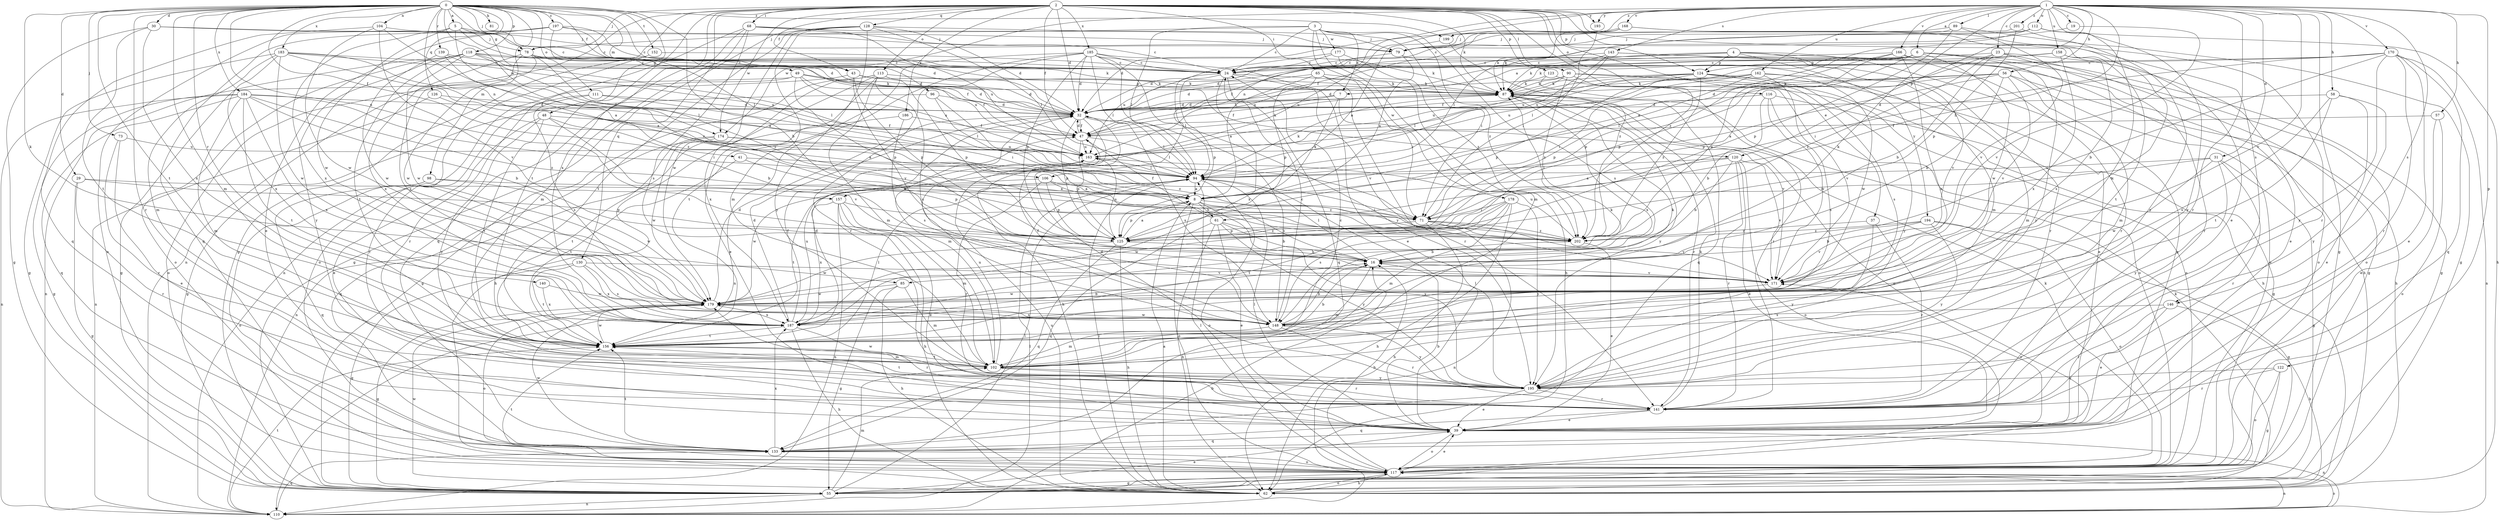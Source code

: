 strict digraph  {
0;
1;
2;
3;
4;
5;
6;
7;
8;
16;
19;
23;
24;
29;
30;
31;
32;
37;
39;
41;
43;
47;
48;
49;
55;
56;
57;
58;
61;
62;
65;
68;
71;
73;
78;
79;
81;
85;
87;
89;
90;
94;
96;
98;
102;
104;
106;
110;
111;
112;
113;
116;
117;
118;
120;
122;
123;
124;
125;
126;
128;
130;
133;
139;
140;
141;
143;
146;
148;
152;
156;
157;
158;
162;
163;
166;
168;
170;
171;
174;
177;
178;
179;
183;
184;
185;
186;
187;
193;
194;
195;
197;
199;
201;
202;
0 -> 5  [label=a];
0 -> 16  [label=b];
0 -> 29  [label=d];
0 -> 30  [label=d];
0 -> 41  [label=f];
0 -> 43  [label=f];
0 -> 48  [label=g];
0 -> 49  [label=g];
0 -> 73  [label=j];
0 -> 78  [label=j];
0 -> 81  [label=k];
0 -> 85  [label=k];
0 -> 96  [label=m];
0 -> 98  [label=m];
0 -> 102  [label=m];
0 -> 104  [label=n];
0 -> 106  [label=n];
0 -> 111  [label=o];
0 -> 118  [label=p];
0 -> 120  [label=p];
0 -> 126  [label=q];
0 -> 139  [label=r];
0 -> 140  [label=r];
0 -> 141  [label=r];
0 -> 152  [label=t];
0 -> 156  [label=t];
0 -> 157  [label=u];
0 -> 174  [label=w];
0 -> 183  [label=x];
0 -> 184  [label=x];
0 -> 197  [label=z];
0 -> 199  [label=z];
1 -> 6  [label=a];
1 -> 19  [label=c];
1 -> 23  [label=c];
1 -> 31  [label=d];
1 -> 55  [label=g];
1 -> 56  [label=h];
1 -> 57  [label=h];
1 -> 58  [label=h];
1 -> 61  [label=h];
1 -> 85  [label=k];
1 -> 89  [label=l];
1 -> 106  [label=n];
1 -> 112  [label=o];
1 -> 120  [label=p];
1 -> 122  [label=p];
1 -> 141  [label=r];
1 -> 143  [label=s];
1 -> 146  [label=s];
1 -> 156  [label=t];
1 -> 157  [label=u];
1 -> 158  [label=u];
1 -> 162  [label=u];
1 -> 166  [label=v];
1 -> 168  [label=v];
1 -> 170  [label=v];
1 -> 171  [label=v];
1 -> 174  [label=w];
1 -> 193  [label=y];
1 -> 199  [label=z];
1 -> 201  [label=z];
2 -> 32  [label=d];
2 -> 37  [label=e];
2 -> 39  [label=e];
2 -> 43  [label=f];
2 -> 47  [label=f];
2 -> 55  [label=g];
2 -> 65  [label=i];
2 -> 68  [label=i];
2 -> 78  [label=j];
2 -> 87  [label=k];
2 -> 90  [label=l];
2 -> 110  [label=n];
2 -> 113  [label=o];
2 -> 116  [label=o];
2 -> 123  [label=p];
2 -> 124  [label=p];
2 -> 128  [label=q];
2 -> 130  [label=q];
2 -> 146  [label=s];
2 -> 156  [label=t];
2 -> 174  [label=w];
2 -> 185  [label=x];
2 -> 186  [label=x];
2 -> 187  [label=x];
2 -> 193  [label=y];
2 -> 202  [label=z];
3 -> 7  [label=a];
3 -> 24  [label=c];
3 -> 71  [label=i];
3 -> 78  [label=j];
3 -> 94  [label=l];
3 -> 102  [label=m];
3 -> 148  [label=s];
3 -> 177  [label=w];
3 -> 178  [label=w];
3 -> 202  [label=z];
4 -> 32  [label=d];
4 -> 47  [label=f];
4 -> 117  [label=o];
4 -> 124  [label=p];
4 -> 133  [label=q];
4 -> 141  [label=r];
4 -> 163  [label=u];
4 -> 194  [label=y];
5 -> 24  [label=c];
5 -> 32  [label=d];
5 -> 78  [label=j];
5 -> 179  [label=w];
5 -> 187  [label=x];
5 -> 202  [label=z];
6 -> 7  [label=a];
6 -> 24  [label=c];
6 -> 55  [label=g];
6 -> 117  [label=o];
6 -> 124  [label=p];
6 -> 125  [label=p];
6 -> 163  [label=u];
6 -> 179  [label=w];
6 -> 195  [label=y];
7 -> 8  [label=a];
7 -> 32  [label=d];
7 -> 47  [label=f];
7 -> 171  [label=v];
8 -> 16  [label=b];
8 -> 61  [label=h];
8 -> 71  [label=i];
8 -> 117  [label=o];
8 -> 125  [label=p];
8 -> 195  [label=y];
16 -> 94  [label=l];
16 -> 102  [label=m];
16 -> 171  [label=v];
19 -> 79  [label=j];
19 -> 171  [label=v];
23 -> 16  [label=b];
23 -> 24  [label=c];
23 -> 55  [label=g];
23 -> 117  [label=o];
23 -> 125  [label=p];
23 -> 141  [label=r];
23 -> 202  [label=z];
24 -> 87  [label=k];
24 -> 94  [label=l];
24 -> 125  [label=p];
24 -> 133  [label=q];
24 -> 171  [label=v];
24 -> 187  [label=x];
29 -> 8  [label=a];
29 -> 55  [label=g];
29 -> 125  [label=p];
29 -> 141  [label=r];
30 -> 24  [label=c];
30 -> 55  [label=g];
30 -> 79  [label=j];
30 -> 156  [label=t];
30 -> 187  [label=x];
31 -> 55  [label=g];
31 -> 71  [label=i];
31 -> 94  [label=l];
31 -> 141  [label=r];
31 -> 179  [label=w];
31 -> 195  [label=y];
32 -> 47  [label=f];
32 -> 62  [label=h];
32 -> 87  [label=k];
32 -> 94  [label=l];
32 -> 102  [label=m];
32 -> 125  [label=p];
32 -> 148  [label=s];
37 -> 141  [label=r];
37 -> 195  [label=y];
37 -> 202  [label=z];
39 -> 16  [label=b];
39 -> 94  [label=l];
39 -> 110  [label=n];
39 -> 117  [label=o];
39 -> 133  [label=q];
39 -> 171  [label=v];
41 -> 94  [label=l];
41 -> 125  [label=p];
41 -> 156  [label=t];
43 -> 32  [label=d];
43 -> 87  [label=k];
43 -> 125  [label=p];
43 -> 141  [label=r];
43 -> 171  [label=v];
47 -> 32  [label=d];
47 -> 87  [label=k];
47 -> 94  [label=l];
47 -> 125  [label=p];
47 -> 163  [label=u];
48 -> 8  [label=a];
48 -> 39  [label=e];
48 -> 47  [label=f];
48 -> 156  [label=t];
48 -> 171  [label=v];
48 -> 195  [label=y];
49 -> 32  [label=d];
49 -> 47  [label=f];
49 -> 87  [label=k];
49 -> 110  [label=n];
49 -> 117  [label=o];
49 -> 125  [label=p];
49 -> 163  [label=u];
55 -> 39  [label=e];
55 -> 94  [label=l];
55 -> 102  [label=m];
55 -> 110  [label=n];
56 -> 8  [label=a];
56 -> 16  [label=b];
56 -> 32  [label=d];
56 -> 62  [label=h];
56 -> 87  [label=k];
56 -> 94  [label=l];
56 -> 102  [label=m];
56 -> 171  [label=v];
57 -> 39  [label=e];
57 -> 47  [label=f];
57 -> 117  [label=o];
58 -> 32  [label=d];
58 -> 39  [label=e];
58 -> 148  [label=s];
58 -> 156  [label=t];
58 -> 195  [label=y];
61 -> 16  [label=b];
61 -> 39  [label=e];
61 -> 47  [label=f];
61 -> 62  [label=h];
61 -> 133  [label=q];
61 -> 195  [label=y];
61 -> 202  [label=z];
62 -> 8  [label=a];
62 -> 87  [label=k];
62 -> 94  [label=l];
62 -> 117  [label=o];
62 -> 163  [label=u];
62 -> 179  [label=w];
65 -> 8  [label=a];
65 -> 32  [label=d];
65 -> 71  [label=i];
65 -> 87  [label=k];
65 -> 125  [label=p];
65 -> 141  [label=r];
68 -> 24  [label=c];
68 -> 79  [label=j];
68 -> 102  [label=m];
68 -> 110  [label=n];
68 -> 133  [label=q];
68 -> 148  [label=s];
68 -> 163  [label=u];
71 -> 62  [label=h];
71 -> 110  [label=n];
71 -> 125  [label=p];
71 -> 171  [label=v];
71 -> 202  [label=z];
73 -> 39  [label=e];
73 -> 141  [label=r];
73 -> 163  [label=u];
78 -> 24  [label=c];
78 -> 32  [label=d];
78 -> 148  [label=s];
78 -> 163  [label=u];
78 -> 179  [label=w];
78 -> 187  [label=x];
78 -> 202  [label=z];
79 -> 8  [label=a];
79 -> 24  [label=c];
79 -> 102  [label=m];
85 -> 55  [label=g];
85 -> 62  [label=h];
85 -> 102  [label=m];
85 -> 179  [label=w];
87 -> 32  [label=d];
87 -> 117  [label=o];
87 -> 141  [label=r];
87 -> 187  [label=x];
87 -> 195  [label=y];
89 -> 55  [label=g];
89 -> 79  [label=j];
89 -> 94  [label=l];
89 -> 125  [label=p];
89 -> 171  [label=v];
90 -> 32  [label=d];
90 -> 62  [label=h];
90 -> 87  [label=k];
90 -> 94  [label=l];
90 -> 117  [label=o];
90 -> 141  [label=r];
90 -> 202  [label=z];
94 -> 8  [label=a];
94 -> 87  [label=k];
94 -> 117  [label=o];
94 -> 179  [label=w];
96 -> 32  [label=d];
96 -> 55  [label=g];
96 -> 71  [label=i];
96 -> 94  [label=l];
98 -> 8  [label=a];
98 -> 117  [label=o];
98 -> 133  [label=q];
98 -> 179  [label=w];
102 -> 24  [label=c];
102 -> 141  [label=r];
102 -> 156  [label=t];
102 -> 163  [label=u];
102 -> 195  [label=y];
104 -> 8  [label=a];
104 -> 79  [label=j];
104 -> 133  [label=q];
104 -> 171  [label=v];
104 -> 179  [label=w];
106 -> 8  [label=a];
106 -> 125  [label=p];
106 -> 141  [label=r];
106 -> 156  [label=t];
106 -> 202  [label=z];
110 -> 16  [label=b];
110 -> 94  [label=l];
110 -> 117  [label=o];
110 -> 133  [label=q];
110 -> 156  [label=t];
111 -> 32  [label=d];
111 -> 71  [label=i];
111 -> 141  [label=r];
111 -> 148  [label=s];
112 -> 8  [label=a];
112 -> 62  [label=h];
112 -> 79  [label=j];
112 -> 87  [label=k];
112 -> 195  [label=y];
113 -> 39  [label=e];
113 -> 55  [label=g];
113 -> 62  [label=h];
113 -> 87  [label=k];
113 -> 102  [label=m];
113 -> 125  [label=p];
113 -> 148  [label=s];
113 -> 187  [label=x];
116 -> 16  [label=b];
116 -> 32  [label=d];
116 -> 55  [label=g];
116 -> 148  [label=s];
116 -> 171  [label=v];
117 -> 16  [label=b];
117 -> 39  [label=e];
117 -> 55  [label=g];
117 -> 62  [label=h];
117 -> 87  [label=k];
117 -> 94  [label=l];
117 -> 110  [label=n];
117 -> 156  [label=t];
118 -> 8  [label=a];
118 -> 24  [label=c];
118 -> 47  [label=f];
118 -> 55  [label=g];
118 -> 94  [label=l];
118 -> 117  [label=o];
118 -> 156  [label=t];
118 -> 179  [label=w];
118 -> 195  [label=y];
120 -> 8  [label=a];
120 -> 16  [label=b];
120 -> 39  [label=e];
120 -> 94  [label=l];
120 -> 117  [label=o];
120 -> 141  [label=r];
120 -> 171  [label=v];
122 -> 55  [label=g];
122 -> 117  [label=o];
122 -> 141  [label=r];
122 -> 195  [label=y];
123 -> 87  [label=k];
123 -> 117  [label=o];
123 -> 133  [label=q];
124 -> 39  [label=e];
124 -> 47  [label=f];
124 -> 87  [label=k];
124 -> 125  [label=p];
124 -> 148  [label=s];
124 -> 163  [label=u];
124 -> 195  [label=y];
124 -> 202  [label=z];
125 -> 8  [label=a];
125 -> 16  [label=b];
125 -> 62  [label=h];
125 -> 133  [label=q];
125 -> 163  [label=u];
125 -> 179  [label=w];
126 -> 16  [label=b];
126 -> 32  [label=d];
126 -> 110  [label=n];
128 -> 32  [label=d];
128 -> 55  [label=g];
128 -> 79  [label=j];
128 -> 94  [label=l];
128 -> 102  [label=m];
128 -> 156  [label=t];
128 -> 179  [label=w];
128 -> 195  [label=y];
130 -> 55  [label=g];
130 -> 148  [label=s];
130 -> 156  [label=t];
130 -> 171  [label=v];
130 -> 187  [label=x];
133 -> 117  [label=o];
133 -> 156  [label=t];
133 -> 179  [label=w];
133 -> 187  [label=x];
139 -> 24  [label=c];
139 -> 163  [label=u];
139 -> 179  [label=w];
139 -> 202  [label=z];
140 -> 179  [label=w];
140 -> 187  [label=x];
141 -> 39  [label=e];
141 -> 87  [label=k];
141 -> 133  [label=q];
143 -> 24  [label=c];
143 -> 39  [label=e];
143 -> 87  [label=k];
143 -> 94  [label=l];
143 -> 163  [label=u];
143 -> 171  [label=v];
146 -> 39  [label=e];
146 -> 62  [label=h];
146 -> 141  [label=r];
146 -> 148  [label=s];
148 -> 16  [label=b];
148 -> 24  [label=c];
148 -> 47  [label=f];
148 -> 87  [label=k];
148 -> 102  [label=m];
148 -> 141  [label=r];
148 -> 179  [label=w];
148 -> 195  [label=y];
152 -> 24  [label=c];
152 -> 117  [label=o];
156 -> 16  [label=b];
156 -> 32  [label=d];
156 -> 94  [label=l];
156 -> 102  [label=m];
156 -> 179  [label=w];
157 -> 39  [label=e];
157 -> 62  [label=h];
157 -> 71  [label=i];
157 -> 102  [label=m];
157 -> 110  [label=n];
157 -> 187  [label=x];
158 -> 24  [label=c];
158 -> 32  [label=d];
158 -> 148  [label=s];
158 -> 156  [label=t];
158 -> 187  [label=x];
162 -> 71  [label=i];
162 -> 87  [label=k];
162 -> 102  [label=m];
162 -> 125  [label=p];
162 -> 163  [label=u];
162 -> 171  [label=v];
162 -> 179  [label=w];
163 -> 94  [label=l];
166 -> 24  [label=c];
166 -> 62  [label=h];
166 -> 125  [label=p];
166 -> 141  [label=r];
166 -> 187  [label=x];
166 -> 202  [label=z];
168 -> 24  [label=c];
168 -> 32  [label=d];
168 -> 47  [label=f];
168 -> 79  [label=j];
168 -> 87  [label=k];
168 -> 141  [label=r];
168 -> 187  [label=x];
170 -> 16  [label=b];
170 -> 24  [label=c];
170 -> 39  [label=e];
170 -> 71  [label=i];
170 -> 87  [label=k];
170 -> 110  [label=n];
170 -> 133  [label=q];
170 -> 141  [label=r];
170 -> 195  [label=y];
171 -> 179  [label=w];
174 -> 133  [label=q];
174 -> 156  [label=t];
174 -> 163  [label=u];
174 -> 179  [label=w];
174 -> 202  [label=z];
177 -> 24  [label=c];
177 -> 62  [label=h];
177 -> 163  [label=u];
177 -> 202  [label=z];
178 -> 62  [label=h];
178 -> 71  [label=i];
178 -> 102  [label=m];
178 -> 148  [label=s];
178 -> 156  [label=t];
178 -> 179  [label=w];
178 -> 195  [label=y];
179 -> 32  [label=d];
179 -> 55  [label=g];
179 -> 117  [label=o];
179 -> 148  [label=s];
179 -> 187  [label=x];
183 -> 8  [label=a];
183 -> 24  [label=c];
183 -> 55  [label=g];
183 -> 87  [label=k];
183 -> 94  [label=l];
183 -> 102  [label=m];
183 -> 179  [label=w];
183 -> 187  [label=x];
184 -> 16  [label=b];
184 -> 32  [label=d];
184 -> 55  [label=g];
184 -> 71  [label=i];
184 -> 102  [label=m];
184 -> 110  [label=n];
184 -> 133  [label=q];
184 -> 156  [label=t];
184 -> 187  [label=x];
184 -> 202  [label=z];
185 -> 24  [label=c];
185 -> 32  [label=d];
185 -> 39  [label=e];
185 -> 87  [label=k];
185 -> 94  [label=l];
185 -> 110  [label=n];
185 -> 125  [label=p];
185 -> 141  [label=r];
185 -> 148  [label=s];
185 -> 156  [label=t];
185 -> 195  [label=y];
186 -> 47  [label=f];
186 -> 110  [label=n];
186 -> 148  [label=s];
187 -> 16  [label=b];
187 -> 32  [label=d];
187 -> 47  [label=f];
187 -> 62  [label=h];
187 -> 87  [label=k];
187 -> 141  [label=r];
187 -> 156  [label=t];
187 -> 163  [label=u];
193 -> 71  [label=i];
194 -> 16  [label=b];
194 -> 55  [label=g];
194 -> 117  [label=o];
194 -> 171  [label=v];
194 -> 195  [label=y];
194 -> 202  [label=z];
195 -> 32  [label=d];
195 -> 39  [label=e];
195 -> 94  [label=l];
195 -> 141  [label=r];
195 -> 156  [label=t];
195 -> 179  [label=w];
197 -> 24  [label=c];
197 -> 32  [label=d];
197 -> 39  [label=e];
197 -> 79  [label=j];
197 -> 94  [label=l];
197 -> 117  [label=o];
197 -> 133  [label=q];
199 -> 8  [label=a];
199 -> 202  [label=z];
201 -> 79  [label=j];
201 -> 125  [label=p];
201 -> 195  [label=y];
202 -> 16  [label=b];
202 -> 39  [label=e];
202 -> 163  [label=u];
}
